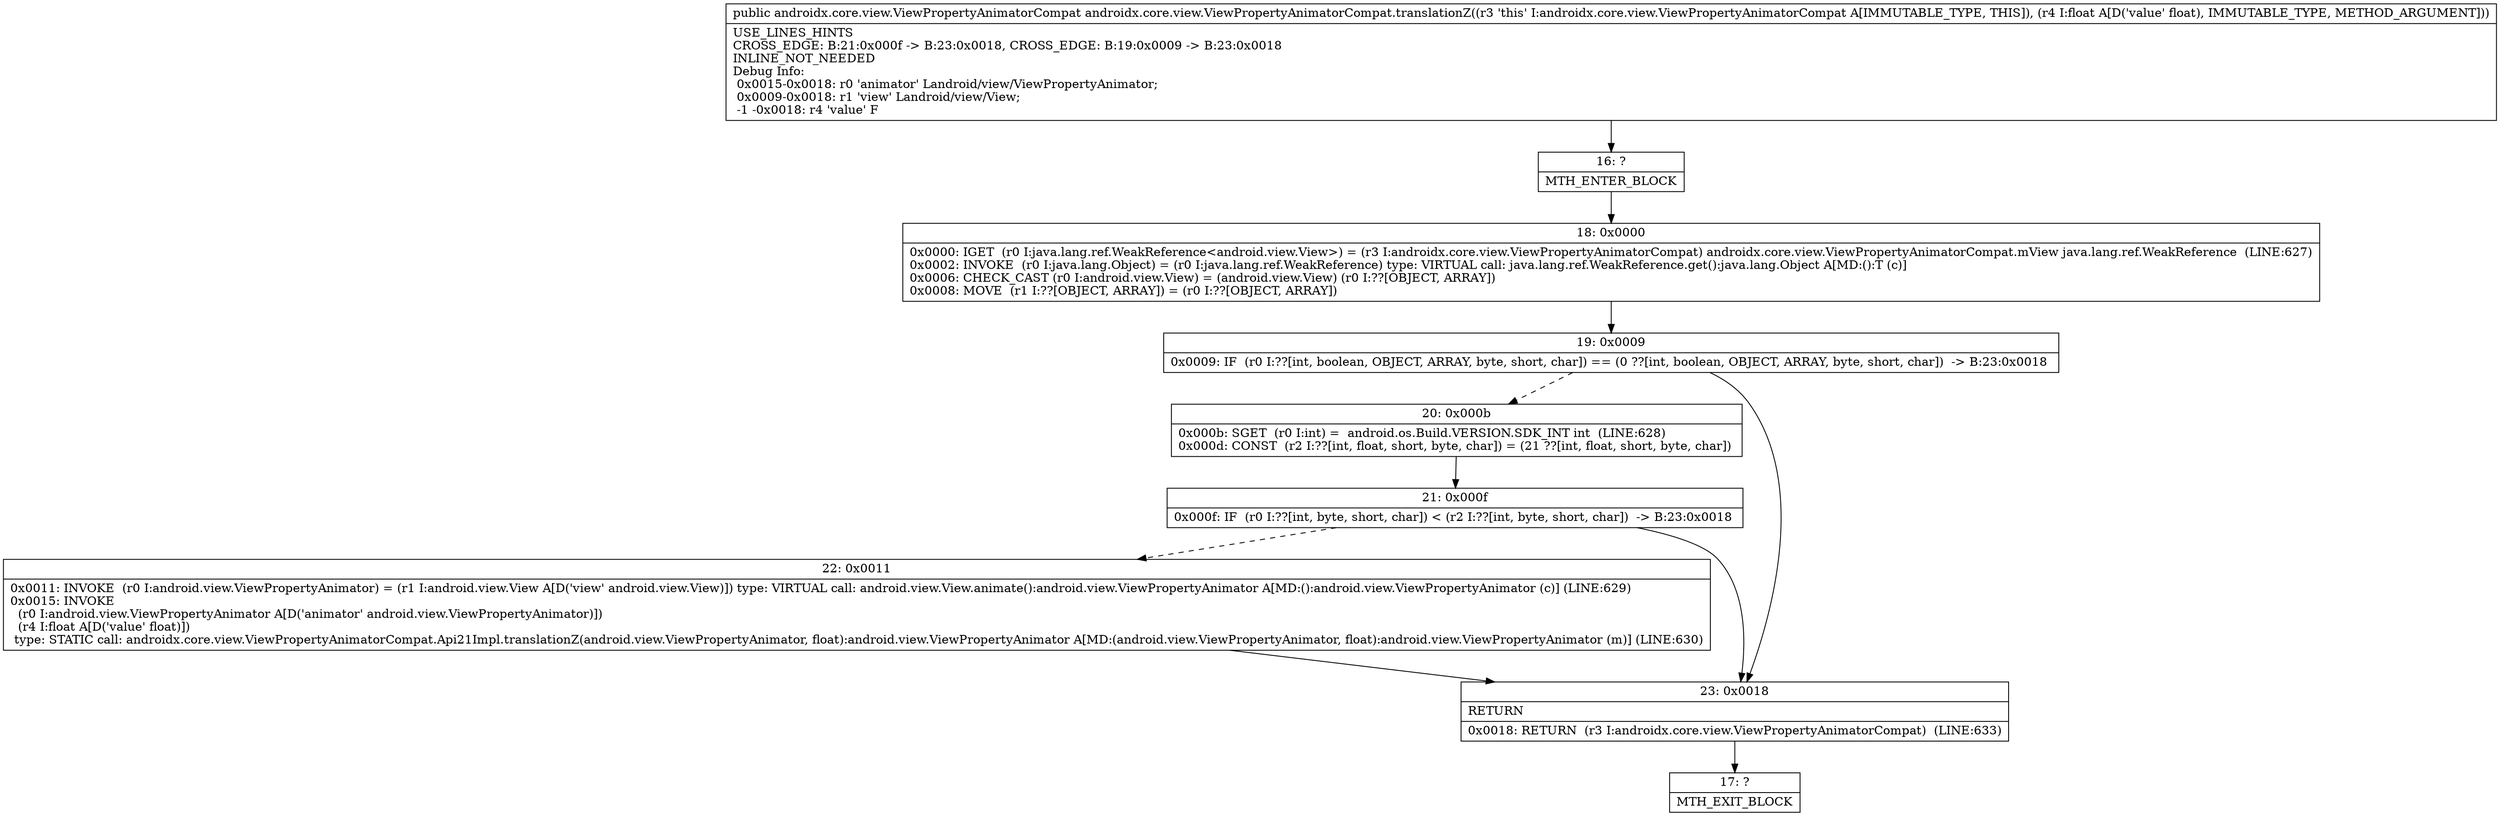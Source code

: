 digraph "CFG forandroidx.core.view.ViewPropertyAnimatorCompat.translationZ(F)Landroidx\/core\/view\/ViewPropertyAnimatorCompat;" {
Node_16 [shape=record,label="{16\:\ ?|MTH_ENTER_BLOCK\l}"];
Node_18 [shape=record,label="{18\:\ 0x0000|0x0000: IGET  (r0 I:java.lang.ref.WeakReference\<android.view.View\>) = (r3 I:androidx.core.view.ViewPropertyAnimatorCompat) androidx.core.view.ViewPropertyAnimatorCompat.mView java.lang.ref.WeakReference  (LINE:627)\l0x0002: INVOKE  (r0 I:java.lang.Object) = (r0 I:java.lang.ref.WeakReference) type: VIRTUAL call: java.lang.ref.WeakReference.get():java.lang.Object A[MD:():T (c)]\l0x0006: CHECK_CAST (r0 I:android.view.View) = (android.view.View) (r0 I:??[OBJECT, ARRAY]) \l0x0008: MOVE  (r1 I:??[OBJECT, ARRAY]) = (r0 I:??[OBJECT, ARRAY]) \l}"];
Node_19 [shape=record,label="{19\:\ 0x0009|0x0009: IF  (r0 I:??[int, boolean, OBJECT, ARRAY, byte, short, char]) == (0 ??[int, boolean, OBJECT, ARRAY, byte, short, char])  \-\> B:23:0x0018 \l}"];
Node_20 [shape=record,label="{20\:\ 0x000b|0x000b: SGET  (r0 I:int) =  android.os.Build.VERSION.SDK_INT int  (LINE:628)\l0x000d: CONST  (r2 I:??[int, float, short, byte, char]) = (21 ??[int, float, short, byte, char]) \l}"];
Node_21 [shape=record,label="{21\:\ 0x000f|0x000f: IF  (r0 I:??[int, byte, short, char]) \< (r2 I:??[int, byte, short, char])  \-\> B:23:0x0018 \l}"];
Node_22 [shape=record,label="{22\:\ 0x0011|0x0011: INVOKE  (r0 I:android.view.ViewPropertyAnimator) = (r1 I:android.view.View A[D('view' android.view.View)]) type: VIRTUAL call: android.view.View.animate():android.view.ViewPropertyAnimator A[MD:():android.view.ViewPropertyAnimator (c)] (LINE:629)\l0x0015: INVOKE  \l  (r0 I:android.view.ViewPropertyAnimator A[D('animator' android.view.ViewPropertyAnimator)])\l  (r4 I:float A[D('value' float)])\l type: STATIC call: androidx.core.view.ViewPropertyAnimatorCompat.Api21Impl.translationZ(android.view.ViewPropertyAnimator, float):android.view.ViewPropertyAnimator A[MD:(android.view.ViewPropertyAnimator, float):android.view.ViewPropertyAnimator (m)] (LINE:630)\l}"];
Node_23 [shape=record,label="{23\:\ 0x0018|RETURN\l|0x0018: RETURN  (r3 I:androidx.core.view.ViewPropertyAnimatorCompat)  (LINE:633)\l}"];
Node_17 [shape=record,label="{17\:\ ?|MTH_EXIT_BLOCK\l}"];
MethodNode[shape=record,label="{public androidx.core.view.ViewPropertyAnimatorCompat androidx.core.view.ViewPropertyAnimatorCompat.translationZ((r3 'this' I:androidx.core.view.ViewPropertyAnimatorCompat A[IMMUTABLE_TYPE, THIS]), (r4 I:float A[D('value' float), IMMUTABLE_TYPE, METHOD_ARGUMENT]))  | USE_LINES_HINTS\lCROSS_EDGE: B:21:0x000f \-\> B:23:0x0018, CROSS_EDGE: B:19:0x0009 \-\> B:23:0x0018\lINLINE_NOT_NEEDED\lDebug Info:\l  0x0015\-0x0018: r0 'animator' Landroid\/view\/ViewPropertyAnimator;\l  0x0009\-0x0018: r1 'view' Landroid\/view\/View;\l  \-1 \-0x0018: r4 'value' F\l}"];
MethodNode -> Node_16;Node_16 -> Node_18;
Node_18 -> Node_19;
Node_19 -> Node_20[style=dashed];
Node_19 -> Node_23;
Node_20 -> Node_21;
Node_21 -> Node_22[style=dashed];
Node_21 -> Node_23;
Node_22 -> Node_23;
Node_23 -> Node_17;
}

